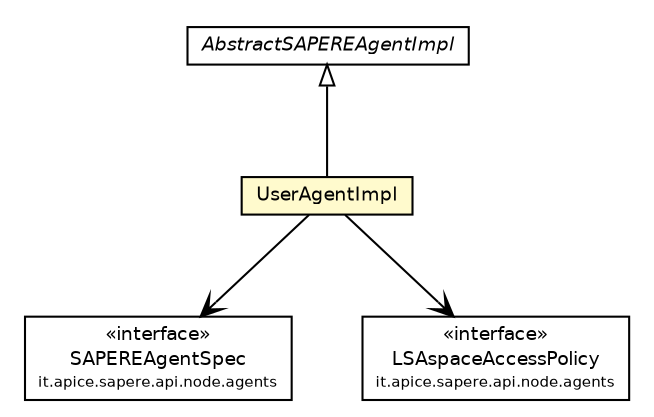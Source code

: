 #!/usr/local/bin/dot
#
# Class diagram 
# Generated by UmlGraph version 4.4 (http://www.spinellis.gr/sw/umlgraph)
#

digraph G {
	edge [fontname="Helvetica",fontsize=10,labelfontname="Helvetica",labelfontsize=10];
	node [fontname="Helvetica",fontsize=10,shape=plaintext];
	// it.apice.sapere.api.node.agents.SAPEREAgentSpec
	c72525 [label=<<table border="0" cellborder="1" cellspacing="0" cellpadding="2" port="p" href="../../../api/node/agents/SAPEREAgentSpec.html">
		<tr><td><table border="0" cellspacing="0" cellpadding="1">
			<tr><td> &laquo;interface&raquo; </td></tr>
			<tr><td> SAPEREAgentSpec </td></tr>
			<tr><td><font point-size="7.0"> it.apice.sapere.api.node.agents </font></td></tr>
		</table></td></tr>
		</table>>, fontname="Helvetica", fontcolor="black", fontsize=9.0];
	// it.apice.sapere.api.node.agents.LSAspaceAccessPolicy
	c72528 [label=<<table border="0" cellborder="1" cellspacing="0" cellpadding="2" port="p" href="../../../api/node/agents/LSAspaceAccessPolicy.html">
		<tr><td><table border="0" cellspacing="0" cellpadding="1">
			<tr><td> &laquo;interface&raquo; </td></tr>
			<tr><td> LSAspaceAccessPolicy </td></tr>
			<tr><td><font point-size="7.0"> it.apice.sapere.api.node.agents </font></td></tr>
		</table></td></tr>
		</table>>, fontname="Helvetica", fontcolor="black", fontsize=9.0];
	// it.apice.sapere.node.agents.impl.UserAgentImpl
	c72642 [label=<<table border="0" cellborder="1" cellspacing="0" cellpadding="2" port="p" bgcolor="lemonChiffon" href="./UserAgentImpl.html">
		<tr><td><table border="0" cellspacing="0" cellpadding="1">
			<tr><td> UserAgentImpl </td></tr>
		</table></td></tr>
		</table>>, fontname="Helvetica", fontcolor="black", fontsize=9.0];
	// it.apice.sapere.node.agents.impl.AbstractSAPEREAgentImpl
	c72646 [label=<<table border="0" cellborder="1" cellspacing="0" cellpadding="2" port="p" href="./AbstractSAPEREAgentImpl.html">
		<tr><td><table border="0" cellspacing="0" cellpadding="1">
			<tr><td><font face="Helvetica-Oblique"> AbstractSAPEREAgentImpl </font></td></tr>
		</table></td></tr>
		</table>>, fontname="Helvetica", fontcolor="black", fontsize=9.0];
	//it.apice.sapere.node.agents.impl.UserAgentImpl extends it.apice.sapere.node.agents.impl.AbstractSAPEREAgentImpl
	c72646:p -> c72642:p [dir=back,arrowtail=empty];
	// it.apice.sapere.node.agents.impl.UserAgentImpl NAVASSOC it.apice.sapere.api.node.agents.SAPEREAgentSpec
	c72642:p -> c72525:p [taillabel="", label="", headlabel="", fontname="Helvetica", fontcolor="black", fontsize=10.0, color="black", arrowhead=open];
	// it.apice.sapere.node.agents.impl.UserAgentImpl NAVASSOC it.apice.sapere.api.node.agents.LSAspaceAccessPolicy
	c72642:p -> c72528:p [taillabel="", label="", headlabel="", fontname="Helvetica", fontcolor="black", fontsize=10.0, color="black", arrowhead=open];
}

